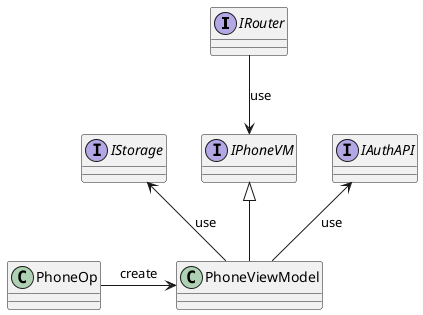 @startuml phone_vm
interface IRouter
interface IStorage
interface IPhoneVM
interface IAuthAPI
class PhoneViewModel
class PhoneOp

PhoneViewModel -up-> IAuthAPI : use
PhoneViewModel -up-|> IPhoneVM
PhoneViewModel -up-> IStorage : use
PhoneOp -right-> PhoneViewModel : create
IRouter -down-> IPhoneVM : use
@enduml